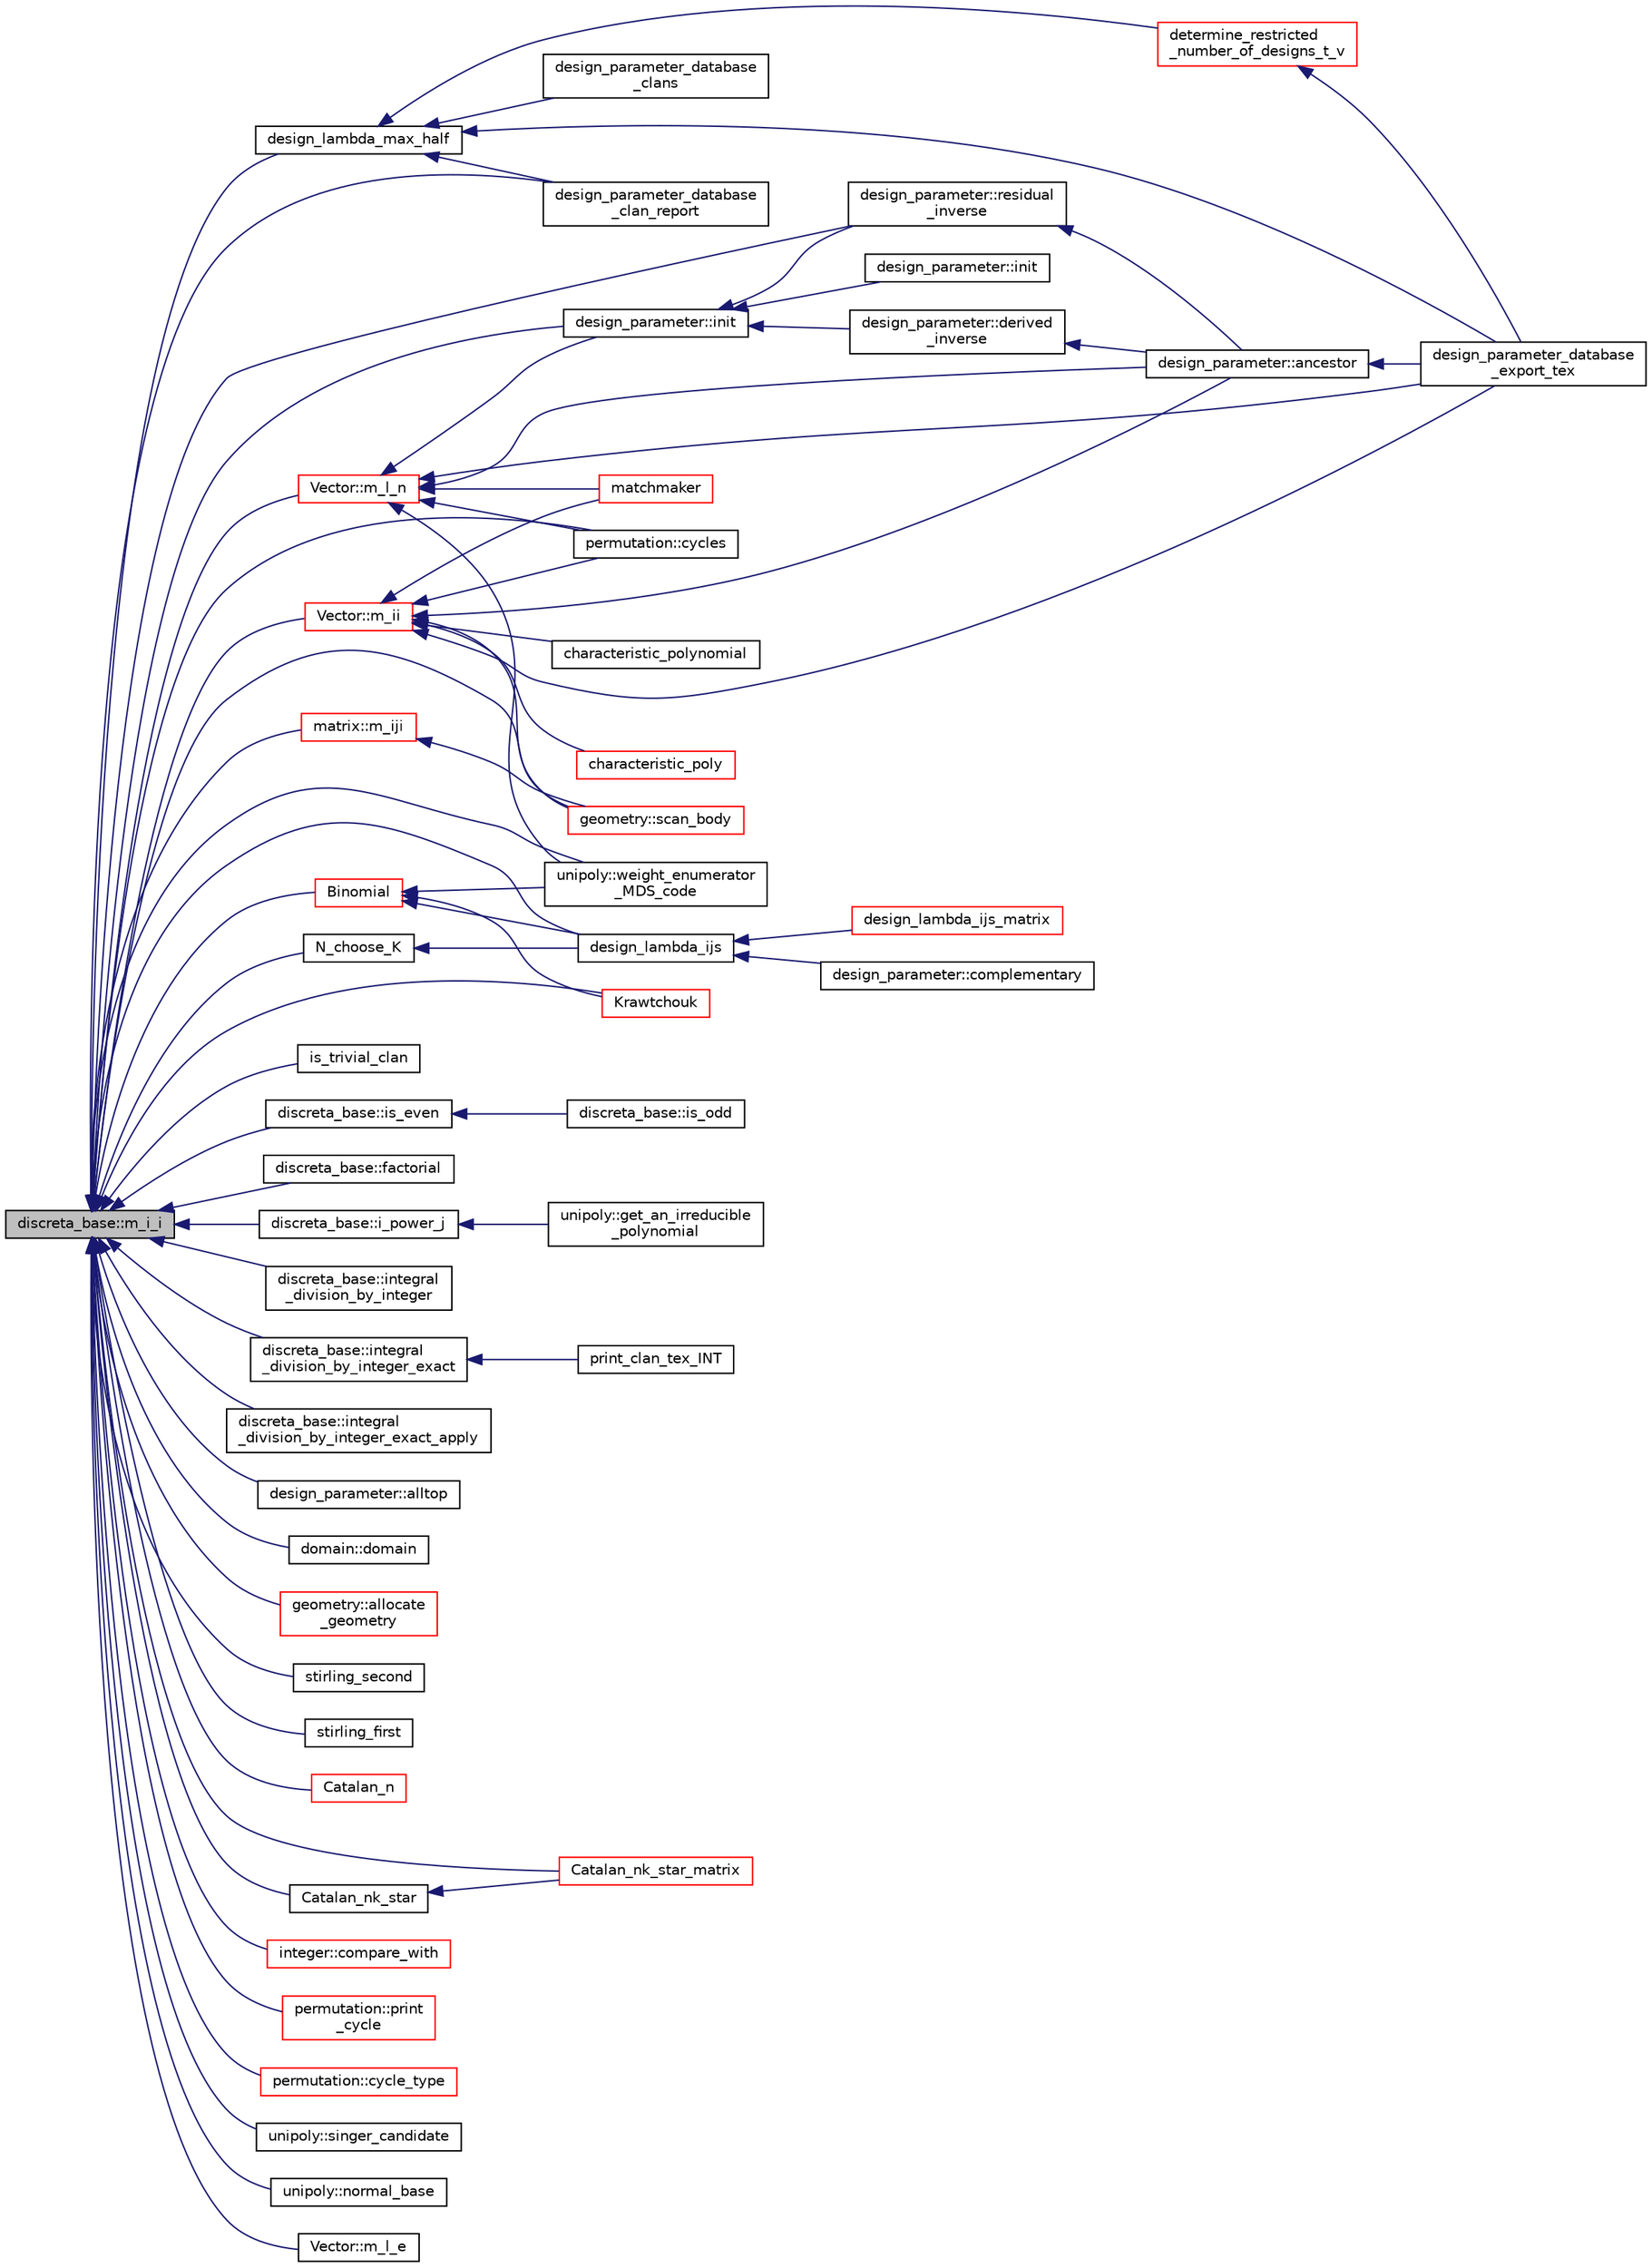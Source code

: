 digraph "discreta_base::m_i_i"
{
  edge [fontname="Helvetica",fontsize="10",labelfontname="Helvetica",labelfontsize="10"];
  node [fontname="Helvetica",fontsize="10",shape=record];
  rankdir="LR";
  Node14107 [label="discreta_base::m_i_i",height=0.2,width=0.4,color="black", fillcolor="grey75", style="filled", fontcolor="black"];
  Node14107 -> Node14108 [dir="back",color="midnightblue",fontsize="10",style="solid",fontname="Helvetica"];
  Node14108 [label="design_lambda_max_half",height=0.2,width=0.4,color="black", fillcolor="white", style="filled",URL="$d9/d60/discreta_8h.html#accb093d81f75d5cd3d46f566bba28d6a"];
  Node14108 -> Node14109 [dir="back",color="midnightblue",fontsize="10",style="solid",fontname="Helvetica"];
  Node14109 [label="design_parameter_database\l_export_tex",height=0.2,width=0.4,color="black", fillcolor="white", style="filled",URL="$d9/d60/discreta_8h.html#a075808c1cf57d126d15a0d7794716de7"];
  Node14108 -> Node14110 [dir="back",color="midnightblue",fontsize="10",style="solid",fontname="Helvetica"];
  Node14110 [label="determine_restricted\l_number_of_designs_t_v",height=0.2,width=0.4,color="red", fillcolor="white", style="filled",URL="$d9/d60/discreta_8h.html#a1f0a99cd9ed4f124762cf5224335b2b7"];
  Node14110 -> Node14109 [dir="back",color="midnightblue",fontsize="10",style="solid",fontname="Helvetica"];
  Node14108 -> Node14112 [dir="back",color="midnightblue",fontsize="10",style="solid",fontname="Helvetica"];
  Node14112 [label="design_parameter_database\l_clans",height=0.2,width=0.4,color="black", fillcolor="white", style="filled",URL="$d9/d60/discreta_8h.html#a730cc0fd8e835bbaa467231eebffd74e"];
  Node14108 -> Node14113 [dir="back",color="midnightblue",fontsize="10",style="solid",fontname="Helvetica"];
  Node14113 [label="design_parameter_database\l_clan_report",height=0.2,width=0.4,color="black", fillcolor="white", style="filled",URL="$d9/d60/discreta_8h.html#a744595779bda605193b61d01d79ad981"];
  Node14107 -> Node14114 [dir="back",color="midnightblue",fontsize="10",style="solid",fontname="Helvetica"];
  Node14114 [label="design_lambda_ijs",height=0.2,width=0.4,color="black", fillcolor="white", style="filled",URL="$d9/d60/discreta_8h.html#a89f8e89e9ddb69c6871c43b5253363f2"];
  Node14114 -> Node14115 [dir="back",color="midnightblue",fontsize="10",style="solid",fontname="Helvetica"];
  Node14115 [label="design_lambda_ijs_matrix",height=0.2,width=0.4,color="red", fillcolor="white", style="filled",URL="$d9/d60/discreta_8h.html#a77a457666b8a4a24f1208d257a53f3fb"];
  Node14114 -> Node14117 [dir="back",color="midnightblue",fontsize="10",style="solid",fontname="Helvetica"];
  Node14117 [label="design_parameter::complementary",height=0.2,width=0.4,color="black", fillcolor="white", style="filled",URL="$da/d94/classdesign__parameter.html#a9025f18483dfe3f57eecfc6a603b7df1"];
  Node14107 -> Node14118 [dir="back",color="midnightblue",fontsize="10",style="solid",fontname="Helvetica"];
  Node14118 [label="is_trivial_clan",height=0.2,width=0.4,color="black", fillcolor="white", style="filled",URL="$d9/d60/discreta_8h.html#a8884d267607e80d9798a5614f211a8c5"];
  Node14107 -> Node14113 [dir="back",color="midnightblue",fontsize="10",style="solid",fontname="Helvetica"];
  Node14107 -> Node14119 [dir="back",color="midnightblue",fontsize="10",style="solid",fontname="Helvetica"];
  Node14119 [label="discreta_base::is_even",height=0.2,width=0.4,color="black", fillcolor="white", style="filled",URL="$d7/d71/classdiscreta__base.html#a588ab4fb1bc60455db16ea7d1e6f74ca"];
  Node14119 -> Node14120 [dir="back",color="midnightblue",fontsize="10",style="solid",fontname="Helvetica"];
  Node14120 [label="discreta_base::is_odd",height=0.2,width=0.4,color="black", fillcolor="white", style="filled",URL="$d7/d71/classdiscreta__base.html#a4fc6a621844c78d4199639ba394c31eb"];
  Node14107 -> Node14121 [dir="back",color="midnightblue",fontsize="10",style="solid",fontname="Helvetica"];
  Node14121 [label="discreta_base::factorial",height=0.2,width=0.4,color="black", fillcolor="white", style="filled",URL="$d7/d71/classdiscreta__base.html#a1e817d0bf74554af67bd4df140989a7f"];
  Node14107 -> Node14122 [dir="back",color="midnightblue",fontsize="10",style="solid",fontname="Helvetica"];
  Node14122 [label="discreta_base::i_power_j",height=0.2,width=0.4,color="black", fillcolor="white", style="filled",URL="$d7/d71/classdiscreta__base.html#ae0bc8b345a8d639e626267ddbebaa7a1"];
  Node14122 -> Node14123 [dir="back",color="midnightblue",fontsize="10",style="solid",fontname="Helvetica"];
  Node14123 [label="unipoly::get_an_irreducible\l_polynomial",height=0.2,width=0.4,color="black", fillcolor="white", style="filled",URL="$d1/d89/classunipoly.html#a14ae1863f2096e87f8115f5e8f727883"];
  Node14107 -> Node14124 [dir="back",color="midnightblue",fontsize="10",style="solid",fontname="Helvetica"];
  Node14124 [label="discreta_base::integral\l_division_by_integer",height=0.2,width=0.4,color="black", fillcolor="white", style="filled",URL="$d7/d71/classdiscreta__base.html#a99ccabe98387331a67eed3a29c26d004"];
  Node14107 -> Node14125 [dir="back",color="midnightblue",fontsize="10",style="solid",fontname="Helvetica"];
  Node14125 [label="discreta_base::integral\l_division_by_integer_exact",height=0.2,width=0.4,color="black", fillcolor="white", style="filled",URL="$d7/d71/classdiscreta__base.html#a0c0f9fcd2ef1fb56a51bbd93e0411b49"];
  Node14125 -> Node14126 [dir="back",color="midnightblue",fontsize="10",style="solid",fontname="Helvetica"];
  Node14126 [label="print_clan_tex_INT",height=0.2,width=0.4,color="black", fillcolor="white", style="filled",URL="$d9/d60/discreta_8h.html#a6940852a56bea54b6b60aa35e5894664"];
  Node14107 -> Node14127 [dir="back",color="midnightblue",fontsize="10",style="solid",fontname="Helvetica"];
  Node14127 [label="discreta_base::integral\l_division_by_integer_exact_apply",height=0.2,width=0.4,color="black", fillcolor="white", style="filled",URL="$d7/d71/classdiscreta__base.html#ae3e8cc479b6823e0ffc1d9b1e0e9d0e7"];
  Node14107 -> Node14128 [dir="back",color="midnightblue",fontsize="10",style="solid",fontname="Helvetica"];
  Node14128 [label="design_parameter::init",height=0.2,width=0.4,color="black", fillcolor="white", style="filled",URL="$da/d94/classdesign__parameter.html#af77829be8d9058a84169c36143307b5d"];
  Node14128 -> Node14129 [dir="back",color="midnightblue",fontsize="10",style="solid",fontname="Helvetica"];
  Node14129 [label="design_parameter::init",height=0.2,width=0.4,color="black", fillcolor="white", style="filled",URL="$da/d94/classdesign__parameter.html#a1d2908af6f9375845123117b6cc22910"];
  Node14128 -> Node14130 [dir="back",color="midnightblue",fontsize="10",style="solid",fontname="Helvetica"];
  Node14130 [label="design_parameter::derived\l_inverse",height=0.2,width=0.4,color="black", fillcolor="white", style="filled",URL="$da/d94/classdesign__parameter.html#acbfce2a35f0c379d5888acdc8d74ae19"];
  Node14130 -> Node14131 [dir="back",color="midnightblue",fontsize="10",style="solid",fontname="Helvetica"];
  Node14131 [label="design_parameter::ancestor",height=0.2,width=0.4,color="black", fillcolor="white", style="filled",URL="$da/d94/classdesign__parameter.html#abd616d2e29cde6f3e797abab001af0c6"];
  Node14131 -> Node14109 [dir="back",color="midnightblue",fontsize="10",style="solid",fontname="Helvetica"];
  Node14128 -> Node14132 [dir="back",color="midnightblue",fontsize="10",style="solid",fontname="Helvetica"];
  Node14132 [label="design_parameter::residual\l_inverse",height=0.2,width=0.4,color="black", fillcolor="white", style="filled",URL="$da/d94/classdesign__parameter.html#a98630a1cdc565c3c826a2636a499c5f6"];
  Node14132 -> Node14131 [dir="back",color="midnightblue",fontsize="10",style="solid",fontname="Helvetica"];
  Node14107 -> Node14132 [dir="back",color="midnightblue",fontsize="10",style="solid",fontname="Helvetica"];
  Node14107 -> Node14133 [dir="back",color="midnightblue",fontsize="10",style="solid",fontname="Helvetica"];
  Node14133 [label="design_parameter::alltop",height=0.2,width=0.4,color="black", fillcolor="white", style="filled",URL="$da/d94/classdesign__parameter.html#ac91d8a483974702c826889aade83cd5f"];
  Node14107 -> Node14134 [dir="back",color="midnightblue",fontsize="10",style="solid",fontname="Helvetica"];
  Node14134 [label="Vector::m_ii",height=0.2,width=0.4,color="red", fillcolor="white", style="filled",URL="$d5/db2/class_vector.html#aa6a97eabb43f192a47947f4f6acbb04d"];
  Node14134 -> Node14135 [dir="back",color="midnightblue",fontsize="10",style="solid",fontname="Helvetica"];
  Node14135 [label="characteristic_poly",height=0.2,width=0.4,color="red", fillcolor="white", style="filled",URL="$da/da3/burnside_8_c.html#a5629a5d628bae5cbf28c0de6386de1d5"];
  Node14134 -> Node14109 [dir="back",color="midnightblue",fontsize="10",style="solid",fontname="Helvetica"];
  Node14134 -> Node14140 [dir="back",color="midnightblue",fontsize="10",style="solid",fontname="Helvetica"];
  Node14140 [label="matchmaker",height=0.2,width=0.4,color="red", fillcolor="white", style="filled",URL="$d5/d3f/test_8_c.html#a93ef2c2e9896d2a9f32ced4136c2784a"];
  Node14134 -> Node14142 [dir="back",color="midnightblue",fontsize="10",style="solid",fontname="Helvetica"];
  Node14142 [label="characteristic_polynomial",height=0.2,width=0.4,color="black", fillcolor="white", style="filled",URL="$d2/dfa/draw__colored__graph_8_c.html#a62228dd6db2b90823a89d107af4b5d7a"];
  Node14134 -> Node14131 [dir="back",color="midnightblue",fontsize="10",style="solid",fontname="Helvetica"];
  Node14134 -> Node14147 [dir="back",color="midnightblue",fontsize="10",style="solid",fontname="Helvetica"];
  Node14147 [label="geometry::scan_body",height=0.2,width=0.4,color="red", fillcolor="white", style="filled",URL="$da/d44/classgeometry.html#a71bc2e3a3f4ca02e8518ab5518a4e0df"];
  Node14134 -> Node14175 [dir="back",color="midnightblue",fontsize="10",style="solid",fontname="Helvetica"];
  Node14175 [label="permutation::cycles",height=0.2,width=0.4,color="black", fillcolor="white", style="filled",URL="$d0/d08/classpermutation.html#a88706cf2c683df70a29156f39b3e4895"];
  Node14107 -> Node14244 [dir="back",color="midnightblue",fontsize="10",style="solid",fontname="Helvetica"];
  Node14244 [label="matrix::m_iji",height=0.2,width=0.4,color="red", fillcolor="white", style="filled",URL="$d1/d8d/classmatrix.html#a8cece141dbb3d39e94933c8da46dbd50"];
  Node14244 -> Node14147 [dir="back",color="midnightblue",fontsize="10",style="solid",fontname="Helvetica"];
  Node14107 -> Node14255 [dir="back",color="midnightblue",fontsize="10",style="solid",fontname="Helvetica"];
  Node14255 [label="domain::domain",height=0.2,width=0.4,color="black", fillcolor="white", style="filled",URL="$de/d3b/classdomain.html#a570464e8e5808cd168f95cd7495cccd1"];
  Node14107 -> Node14256 [dir="back",color="midnightblue",fontsize="10",style="solid",fontname="Helvetica"];
  Node14256 [label="geometry::allocate\l_geometry",height=0.2,width=0.4,color="red", fillcolor="white", style="filled",URL="$da/d44/classgeometry.html#a243e84ff38207957ad5976020c19a033"];
  Node14107 -> Node14147 [dir="back",color="midnightblue",fontsize="10",style="solid",fontname="Helvetica"];
  Node14107 -> Node14258 [dir="back",color="midnightblue",fontsize="10",style="solid",fontname="Helvetica"];
  Node14258 [label="stirling_second",height=0.2,width=0.4,color="black", fillcolor="white", style="filled",URL="$d3/d72/global_8_c.html#a97414d48b4630aa231d26a78ae3158af"];
  Node14107 -> Node14259 [dir="back",color="midnightblue",fontsize="10",style="solid",fontname="Helvetica"];
  Node14259 [label="stirling_first",height=0.2,width=0.4,color="black", fillcolor="white", style="filled",URL="$d3/d72/global_8_c.html#adb2788e2fccfe63b84d5c2d118c07b5f"];
  Node14107 -> Node14260 [dir="back",color="midnightblue",fontsize="10",style="solid",fontname="Helvetica"];
  Node14260 [label="Catalan_n",height=0.2,width=0.4,color="red", fillcolor="white", style="filled",URL="$d3/d72/global_8_c.html#aba8c5809d21a80e32d11a34ca84d042f"];
  Node14107 -> Node14262 [dir="back",color="midnightblue",fontsize="10",style="solid",fontname="Helvetica"];
  Node14262 [label="Catalan_nk_star_matrix",height=0.2,width=0.4,color="red", fillcolor="white", style="filled",URL="$d3/d72/global_8_c.html#a62ffa2ad8cbaaf9dbb813890cea86a2f"];
  Node14107 -> Node14264 [dir="back",color="midnightblue",fontsize="10",style="solid",fontname="Helvetica"];
  Node14264 [label="Catalan_nk_star",height=0.2,width=0.4,color="black", fillcolor="white", style="filled",URL="$d3/d72/global_8_c.html#a7ab517d5c1a799b2c861307095cc651b"];
  Node14264 -> Node14262 [dir="back",color="midnightblue",fontsize="10",style="solid",fontname="Helvetica"];
  Node14107 -> Node14265 [dir="back",color="midnightblue",fontsize="10",style="solid",fontname="Helvetica"];
  Node14265 [label="N_choose_K",height=0.2,width=0.4,color="black", fillcolor="white", style="filled",URL="$d3/d72/global_8_c.html#a21dbd2ab337323b55df9230b6ded86e7"];
  Node14265 -> Node14114 [dir="back",color="midnightblue",fontsize="10",style="solid",fontname="Helvetica"];
  Node14107 -> Node14266 [dir="back",color="midnightblue",fontsize="10",style="solid",fontname="Helvetica"];
  Node14266 [label="Binomial",height=0.2,width=0.4,color="red", fillcolor="white", style="filled",URL="$d3/d72/global_8_c.html#a832bb13a7500f74e6ce6fd77a4133dcf"];
  Node14266 -> Node14114 [dir="back",color="midnightblue",fontsize="10",style="solid",fontname="Helvetica"];
  Node14266 -> Node14270 [dir="back",color="midnightblue",fontsize="10",style="solid",fontname="Helvetica"];
  Node14270 [label="Krawtchouk",height=0.2,width=0.4,color="red", fillcolor="white", style="filled",URL="$d3/d72/global_8_c.html#ad3be3dc3214d9e03b616e03420b3a105"];
  Node14266 -> Node14272 [dir="back",color="midnightblue",fontsize="10",style="solid",fontname="Helvetica"];
  Node14272 [label="unipoly::weight_enumerator\l_MDS_code",height=0.2,width=0.4,color="black", fillcolor="white", style="filled",URL="$d1/d89/classunipoly.html#ad9a4b7b883285271fc39528f74755a07"];
  Node14107 -> Node14270 [dir="back",color="midnightblue",fontsize="10",style="solid",fontname="Helvetica"];
  Node14107 -> Node14273 [dir="back",color="midnightblue",fontsize="10",style="solid",fontname="Helvetica"];
  Node14273 [label="integer::compare_with",height=0.2,width=0.4,color="red", fillcolor="white", style="filled",URL="$d0/de5/classinteger.html#a20cc8d8d4913e9ee746c6758bbb2e62a"];
  Node14107 -> Node14278 [dir="back",color="midnightblue",fontsize="10",style="solid",fontname="Helvetica"];
  Node14278 [label="permutation::print\l_cycle",height=0.2,width=0.4,color="red", fillcolor="white", style="filled",URL="$d0/d08/classpermutation.html#abf779232815eb4c16286cf642d214b50"];
  Node14107 -> Node14280 [dir="back",color="midnightblue",fontsize="10",style="solid",fontname="Helvetica"];
  Node14280 [label="permutation::cycle_type",height=0.2,width=0.4,color="red", fillcolor="white", style="filled",URL="$d0/d08/classpermutation.html#a5509600cbe40b5c6cdaff56d822b4de0"];
  Node14107 -> Node14175 [dir="back",color="midnightblue",fontsize="10",style="solid",fontname="Helvetica"];
  Node14107 -> Node14284 [dir="back",color="midnightblue",fontsize="10",style="solid",fontname="Helvetica"];
  Node14284 [label="unipoly::singer_candidate",height=0.2,width=0.4,color="black", fillcolor="white", style="filled",URL="$d1/d89/classunipoly.html#a53231caafb097fc75404538383b88197"];
  Node14107 -> Node14285 [dir="back",color="midnightblue",fontsize="10",style="solid",fontname="Helvetica"];
  Node14285 [label="unipoly::normal_base",height=0.2,width=0.4,color="black", fillcolor="white", style="filled",URL="$d1/d89/classunipoly.html#a38f30f53df7f4ff1506f2b41666ff39e"];
  Node14107 -> Node14272 [dir="back",color="midnightblue",fontsize="10",style="solid",fontname="Helvetica"];
  Node14107 -> Node14286 [dir="back",color="midnightblue",fontsize="10",style="solid",fontname="Helvetica"];
  Node14286 [label="Vector::m_l_n",height=0.2,width=0.4,color="red", fillcolor="white", style="filled",URL="$d5/db2/class_vector.html#a5c7c126e6266ecdc832c5ce5bc1cca2f"];
  Node14286 -> Node14109 [dir="back",color="midnightblue",fontsize="10",style="solid",fontname="Helvetica"];
  Node14286 -> Node14140 [dir="back",color="midnightblue",fontsize="10",style="solid",fontname="Helvetica"];
  Node14286 -> Node14128 [dir="back",color="midnightblue",fontsize="10",style="solid",fontname="Helvetica"];
  Node14286 -> Node14131 [dir="back",color="midnightblue",fontsize="10",style="solid",fontname="Helvetica"];
  Node14286 -> Node14175 [dir="back",color="midnightblue",fontsize="10",style="solid",fontname="Helvetica"];
  Node14286 -> Node14272 [dir="back",color="midnightblue",fontsize="10",style="solid",fontname="Helvetica"];
  Node14107 -> Node14366 [dir="back",color="midnightblue",fontsize="10",style="solid",fontname="Helvetica"];
  Node14366 [label="Vector::m_l_e",height=0.2,width=0.4,color="black", fillcolor="white", style="filled",URL="$d5/db2/class_vector.html#a9d057659215b5afa5efb8dabb9b04ab4"];
}
